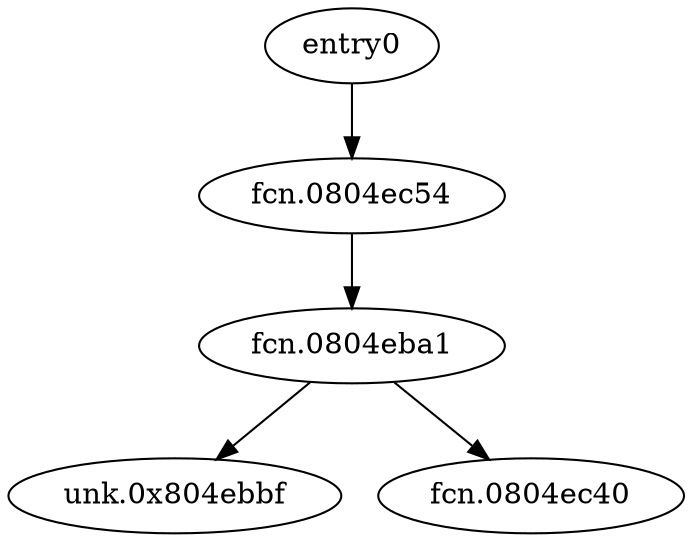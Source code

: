 digraph code {
  "0x0804e000" [label="entry0"];
  "0x0804e000" -> "0x0804ec54";
  "0x0804ec54" [label="fcn.0804ec54"];
  "0x0804ec54" [label="fcn.0804ec54"];
  "0x0804ec54" -> "0x0804eba1";
  "0x0804eba1" [label="fcn.0804eba1"];
  "0x0804eba1" [label="fcn.0804eba1"];
  "0x0804eba1" -> "0x0804ebbf";
  "0x0804ebbf" [label="unk.0x804ebbf"];
  "0x0804eba1" -> "0x0804ec40";
  "0x0804ec40" [label="fcn.0804ec40"];
}